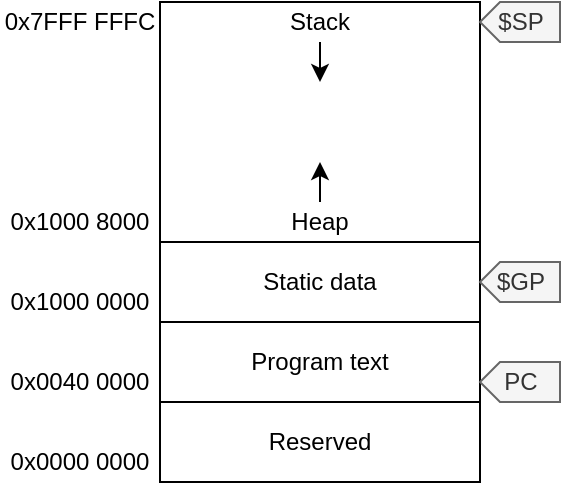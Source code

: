 <mxfile version="24.4.0" type="github">
  <diagram name="Page-1" id="Q0hUyORucb4tCizRKxW4">
    <mxGraphModel dx="548" dy="377" grid="1" gridSize="10" guides="1" tooltips="1" connect="1" arrows="1" fold="1" page="1" pageScale="1" pageWidth="827" pageHeight="1169" math="0" shadow="0">
      <root>
        <mxCell id="0" />
        <mxCell id="1" parent="0" />
        <mxCell id="q7U7YMqUSI_bgX1W-HI3-1" value="" style="rounded=0;whiteSpace=wrap;html=1;" vertex="1" parent="1">
          <mxGeometry x="320" y="120" width="160" height="120" as="geometry" />
        </mxCell>
        <mxCell id="q7U7YMqUSI_bgX1W-HI3-2" value="Stack" style="text;html=1;align=center;verticalAlign=middle;whiteSpace=wrap;rounded=0;" vertex="1" parent="1">
          <mxGeometry x="320" y="120" width="160" height="20" as="geometry" />
        </mxCell>
        <mxCell id="q7U7YMqUSI_bgX1W-HI3-3" value="Heap" style="text;html=1;align=center;verticalAlign=middle;whiteSpace=wrap;rounded=0;" vertex="1" parent="1">
          <mxGeometry x="320" y="220" width="160" height="20" as="geometry" />
        </mxCell>
        <mxCell id="q7U7YMqUSI_bgX1W-HI3-6" value="" style="endArrow=classic;html=1;rounded=0;exitX=0.5;exitY=0;exitDx=0;exitDy=0;" edge="1" parent="1" source="q7U7YMqUSI_bgX1W-HI3-3">
          <mxGeometry width="50" height="50" relative="1" as="geometry">
            <mxPoint x="390" y="210" as="sourcePoint" />
            <mxPoint x="400" y="200" as="targetPoint" />
          </mxGeometry>
        </mxCell>
        <mxCell id="q7U7YMqUSI_bgX1W-HI3-7" style="edgeStyle=orthogonalEdgeStyle;rounded=0;orthogonalLoop=1;jettySize=auto;html=1;exitX=0.5;exitY=1;exitDx=0;exitDy=0;" edge="1" parent="1" source="q7U7YMqUSI_bgX1W-HI3-2">
          <mxGeometry relative="1" as="geometry">
            <mxPoint x="400" y="160" as="targetPoint" />
          </mxGeometry>
        </mxCell>
        <mxCell id="q7U7YMqUSI_bgX1W-HI3-8" value="0x7FFF FFFC" style="text;html=1;align=center;verticalAlign=middle;whiteSpace=wrap;rounded=0;" vertex="1" parent="1">
          <mxGeometry x="240" y="120" width="80" height="20" as="geometry" />
        </mxCell>
        <mxCell id="q7U7YMqUSI_bgX1W-HI3-9" value="0x1000 8000" style="text;html=1;align=center;verticalAlign=middle;whiteSpace=wrap;rounded=0;" vertex="1" parent="1">
          <mxGeometry x="240" y="220" width="80" height="20" as="geometry" />
        </mxCell>
        <mxCell id="q7U7YMqUSI_bgX1W-HI3-10" value="Static data" style="rounded=0;whiteSpace=wrap;html=1;" vertex="1" parent="1">
          <mxGeometry x="320" y="240" width="160" height="40" as="geometry" />
        </mxCell>
        <mxCell id="q7U7YMqUSI_bgX1W-HI3-11" value="0x1000 0000" style="text;html=1;align=center;verticalAlign=middle;whiteSpace=wrap;rounded=0;" vertex="1" parent="1">
          <mxGeometry x="240" y="260" width="80" height="20" as="geometry" />
        </mxCell>
        <mxCell id="q7U7YMqUSI_bgX1W-HI3-12" value="Program text" style="rounded=0;whiteSpace=wrap;html=1;" vertex="1" parent="1">
          <mxGeometry x="320" y="280" width="160" height="40" as="geometry" />
        </mxCell>
        <mxCell id="q7U7YMqUSI_bgX1W-HI3-13" value="Reserved" style="rounded=0;whiteSpace=wrap;html=1;" vertex="1" parent="1">
          <mxGeometry x="320" y="320" width="160" height="40" as="geometry" />
        </mxCell>
        <mxCell id="q7U7YMqUSI_bgX1W-HI3-14" value="0x0000 0000" style="text;html=1;align=center;verticalAlign=middle;whiteSpace=wrap;rounded=0;" vertex="1" parent="1">
          <mxGeometry x="240" y="340" width="80" height="20" as="geometry" />
        </mxCell>
        <mxCell id="q7U7YMqUSI_bgX1W-HI3-16" value="0x0040 0000" style="text;html=1;align=center;verticalAlign=middle;whiteSpace=wrap;rounded=0;" vertex="1" parent="1">
          <mxGeometry x="240" y="300" width="80" height="20" as="geometry" />
        </mxCell>
        <mxCell id="q7U7YMqUSI_bgX1W-HI3-18" value="PC" style="html=1;shadow=0;dashed=0;align=center;verticalAlign=middle;shape=mxgraph.arrows2.arrow;dy=0;dx=10;notch=0;flipH=1;fillColor=#f5f5f5;fontColor=#333333;strokeColor=#666666;" vertex="1" parent="1">
          <mxGeometry x="480" y="300" width="40" height="20" as="geometry" />
        </mxCell>
        <mxCell id="q7U7YMqUSI_bgX1W-HI3-19" value="$GP" style="html=1;shadow=0;dashed=0;align=center;verticalAlign=middle;shape=mxgraph.arrows2.arrow;dy=0;dx=10;notch=0;flipH=1;fillColor=#f5f5f5;fontColor=#333333;strokeColor=#666666;" vertex="1" parent="1">
          <mxGeometry x="480" y="250" width="40" height="20" as="geometry" />
        </mxCell>
        <mxCell id="q7U7YMqUSI_bgX1W-HI3-20" value="$SP" style="html=1;shadow=0;dashed=0;align=center;verticalAlign=middle;shape=mxgraph.arrows2.arrow;dy=0;dx=10;notch=0;flipH=1;fillColor=#f5f5f5;fontColor=#333333;strokeColor=#666666;" vertex="1" parent="1">
          <mxGeometry x="480" y="120" width="40" height="20" as="geometry" />
        </mxCell>
      </root>
    </mxGraphModel>
  </diagram>
</mxfile>
